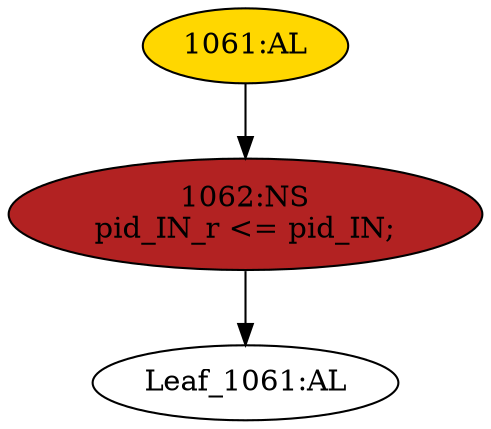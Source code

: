 strict digraph "" {
	node [label="\N"];
	"1061:AL"	 [ast="<pyverilog.vparser.ast.Always object at 0x7fae5e1ca3d0>",
		clk_sens=True,
		fillcolor=gold,
		label="1061:AL",
		sens="['clk']",
		statements="[]",
		style=filled,
		typ=Always,
		use_var="['pid_IN']"];
	"1062:NS"	 [ast="<pyverilog.vparser.ast.NonblockingSubstitution object at 0x7fae5e1ca510>",
		fillcolor=firebrick,
		label="1062:NS
pid_IN_r <= pid_IN;",
		statements="[<pyverilog.vparser.ast.NonblockingSubstitution object at 0x7fae5e1ca510>]",
		style=filled,
		typ=NonblockingSubstitution];
	"1061:AL" -> "1062:NS"	 [cond="[]",
		lineno=None];
	"Leaf_1061:AL"	 [def_var="['pid_IN_r']",
		label="Leaf_1061:AL"];
	"1062:NS" -> "Leaf_1061:AL"	 [cond="[]",
		lineno=None];
}

